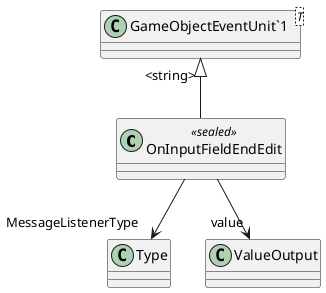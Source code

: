 @startuml
class OnInputFieldEndEdit <<sealed>> {
}
class "GameObjectEventUnit`1"<T> {
}
"GameObjectEventUnit`1" "<string>" <|-- OnInputFieldEndEdit
OnInputFieldEndEdit --> "MessageListenerType" Type
OnInputFieldEndEdit --> "value" ValueOutput
@enduml
